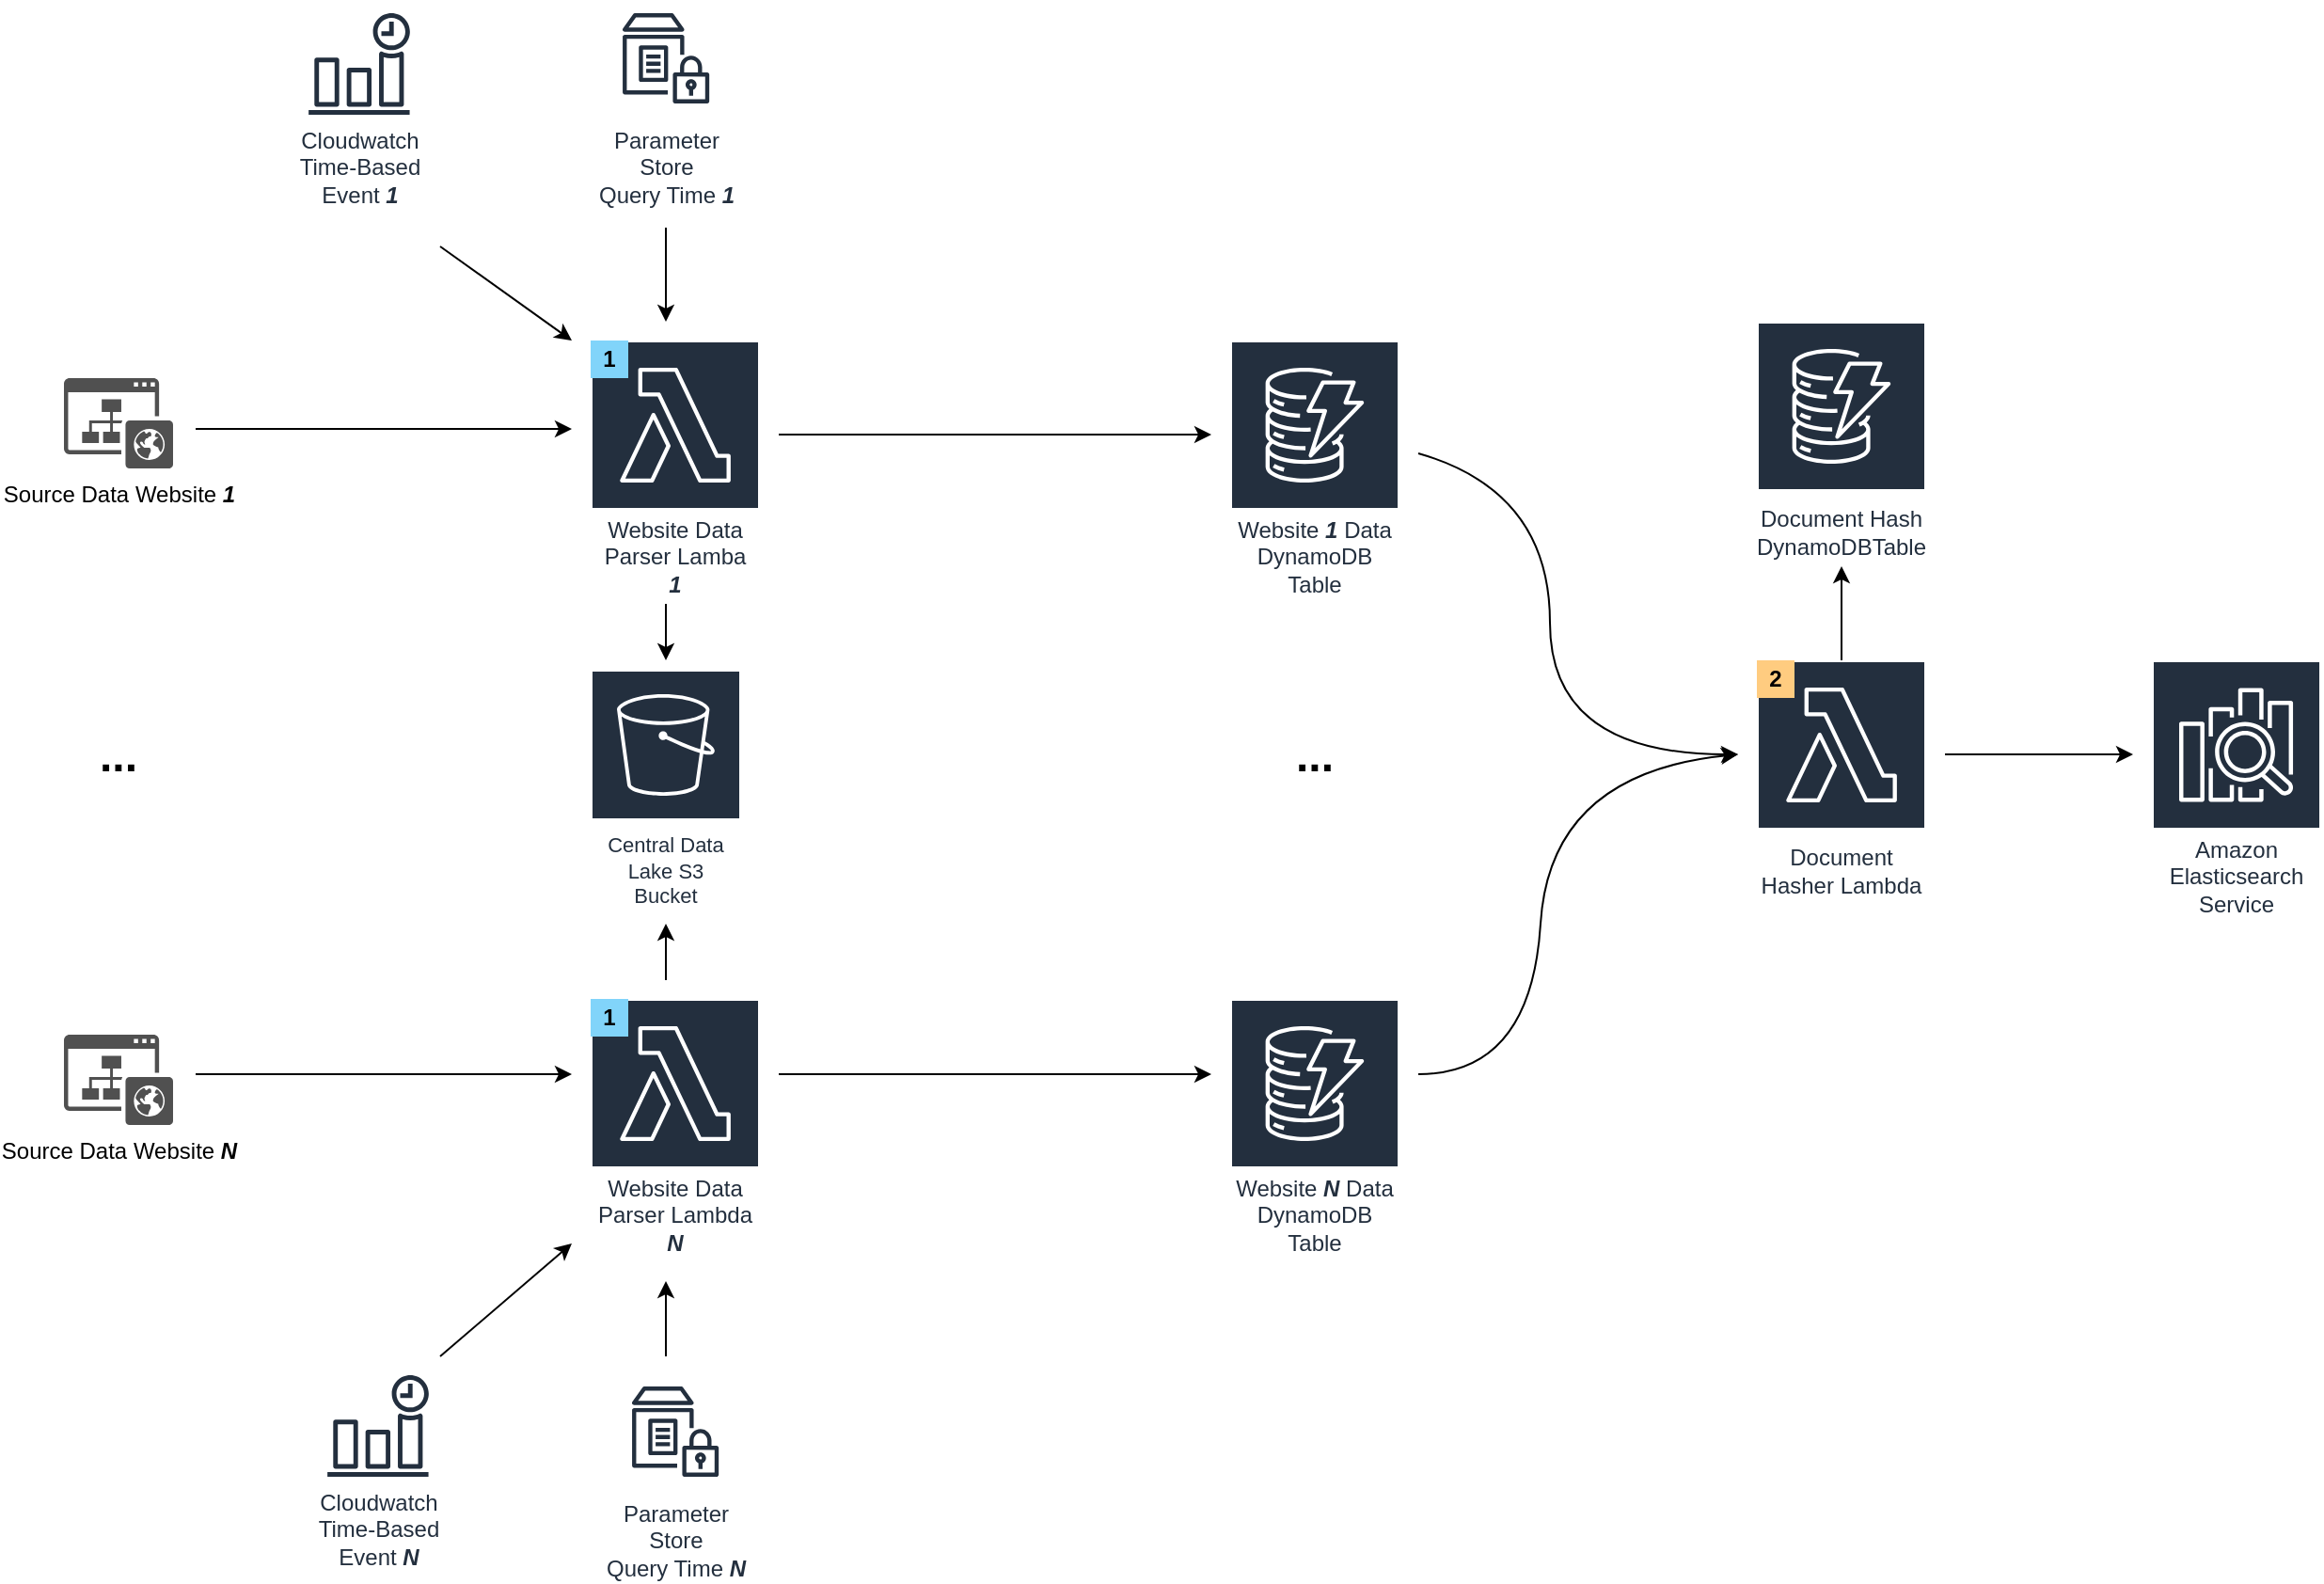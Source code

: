 <mxfile version="14.8.5" type="device"><diagram id="XfUHbv5YPFSIY1ebzur7" name="Page-1"><mxGraphModel dx="1888" dy="547" grid="1" gridSize="10" guides="1" tooltips="1" connect="1" arrows="1" fold="1" page="1" pageScale="1" pageWidth="850" pageHeight="1100" math="0" shadow="0"><root><mxCell id="0"/><mxCell id="1" parent="0"/><mxCell id="MH-fJQGf7xnWAKuCYBkZ-9" value="Cloudwatch &lt;br&gt;Time-Based&lt;br&gt;Event &lt;b&gt;&lt;i&gt;1&lt;/i&gt;&lt;/b&gt;" style="outlineConnect=0;fontColor=#232F3E;gradientColor=none;strokeColor=none;dashed=0;verticalLabelPosition=bottom;verticalAlign=top;align=center;html=1;fontSize=12;fontStyle=0;aspect=fixed;pointerEvents=1;shape=mxgraph.aws4.event_time_based;fillColor=#232F3E;" parent="1" vertex="1"><mxGeometry x="-550" y="66" width="54" height="54" as="geometry"/></mxCell><mxCell id="6tkJidO7SEKRfEBT3OrK-1" value="Source Data Website &lt;b&gt;&lt;i&gt;1&lt;/i&gt;&lt;/b&gt;" style="pointerEvents=1;shadow=0;dashed=0;html=1;strokeColor=none;fillColor=#505050;labelPosition=center;verticalLabelPosition=bottom;verticalAlign=top;outlineConnect=0;align=center;shape=mxgraph.office.sites.website_public;" parent="1" vertex="1"><mxGeometry x="-680" y="260" width="58" height="48" as="geometry"/></mxCell><mxCell id="6tkJidO7SEKRfEBT3OrK-4" value="&lt;font style=&quot;font-size: 12px&quot;&gt;&lt;span style=&quot;font-weight: normal&quot;&gt;Website &lt;/span&gt;&lt;i&gt;1&lt;/i&gt;&lt;span style=&quot;font-weight: normal&quot;&gt; Data&lt;/span&gt;&lt;br&gt;&lt;span style=&quot;font-weight: normal&quot;&gt;DynamoDB Table&lt;/span&gt;&lt;/font&gt;" style="outlineConnect=0;fontColor=#232F3E;gradientColor=none;strokeColor=#ffffff;fillColor=#232F3E;dashed=0;verticalLabelPosition=middle;verticalAlign=bottom;align=center;html=1;whiteSpace=wrap;fontSize=10;fontStyle=1;spacing=3;shape=mxgraph.aws4.productIcon;prIcon=mxgraph.aws4.dynamodb;" parent="1" vertex="1"><mxGeometry x="-60" y="240" width="90" height="140" as="geometry"/></mxCell><mxCell id="6tkJidO7SEKRfEBT3OrK-5" value="&lt;font style=&quot;font-size: 12px ; font-weight: normal&quot;&gt;Document Hash DynamoDBTable&lt;/font&gt;" style="outlineConnect=0;fontColor=#232F3E;gradientColor=none;strokeColor=#ffffff;fillColor=#232F3E;dashed=0;verticalLabelPosition=middle;verticalAlign=bottom;align=center;html=1;whiteSpace=wrap;fontSize=10;fontStyle=1;spacing=3;shape=mxgraph.aws4.productIcon;prIcon=mxgraph.aws4.dynamodb;" parent="1" vertex="1"><mxGeometry x="220" y="230" width="90" height="130" as="geometry"/></mxCell><mxCell id="6tkJidO7SEKRfEBT3OrK-6" value="&lt;font style=&quot;font-size: 12px ; font-weight: normal&quot;&gt;Amazon Elasticsearch Service&lt;/font&gt;" style="outlineConnect=0;fontColor=#232F3E;gradientColor=none;strokeColor=#ffffff;fillColor=#232F3E;dashed=0;verticalLabelPosition=middle;verticalAlign=bottom;align=center;html=1;whiteSpace=wrap;fontSize=10;fontStyle=1;spacing=3;shape=mxgraph.aws4.productIcon;prIcon=mxgraph.aws4.elasticsearch_service;" parent="1" vertex="1"><mxGeometry x="430" y="410" width="90" height="140" as="geometry"/></mxCell><mxCell id="6tkJidO7SEKRfEBT3OrK-8" value="" style="curved=1;endArrow=classic;html=1;startArrow=none;" parent="1" source="6tkJidO7SEKRfEBT3OrK-9" target="6tkJidO7SEKRfEBT3OrK-5" edge="1"><mxGeometry width="50" height="50" relative="1" as="geometry"><mxPoint x="150" y="360" as="sourcePoint"/><mxPoint x="180" y="250" as="targetPoint"/><Array as="points"/></mxGeometry></mxCell><mxCell id="6tkJidO7SEKRfEBT3OrK-9" value="&lt;font style=&quot;font-size: 12px ; font-weight: normal&quot;&gt;Document Hasher Lambda&lt;/font&gt;" style="outlineConnect=0;fontColor=#232F3E;gradientColor=none;strokeColor=#ffffff;fillColor=#232F3E;dashed=0;verticalLabelPosition=middle;verticalAlign=bottom;align=center;html=1;whiteSpace=wrap;fontSize=10;fontStyle=1;spacing=3;shape=mxgraph.aws4.productIcon;prIcon=mxgraph.aws4.lambda;" parent="1" vertex="1"><mxGeometry x="220" y="410" width="90" height="130" as="geometry"/></mxCell><mxCell id="6tkJidO7SEKRfEBT3OrK-15" value="Source Data Website &lt;b&gt;&lt;i&gt;N&lt;/i&gt;&lt;/b&gt;" style="pointerEvents=1;shadow=0;dashed=0;html=1;strokeColor=none;fillColor=#505050;labelPosition=center;verticalLabelPosition=bottom;verticalAlign=top;outlineConnect=0;align=center;shape=mxgraph.office.sites.website_public;" parent="1" vertex="1"><mxGeometry x="-680" y="609" width="58" height="48" as="geometry"/></mxCell><mxCell id="6tkJidO7SEKRfEBT3OrK-16" value="&lt;b&gt;&lt;font style=&quot;font-size: 24px&quot;&gt;...&lt;/font&gt;&lt;/b&gt;" style="text;html=1;strokeColor=none;fillColor=none;align=center;verticalAlign=middle;whiteSpace=wrap;rounded=0;" parent="1" vertex="1"><mxGeometry x="-671" y="451" width="40" height="20" as="geometry"/></mxCell><mxCell id="6tkJidO7SEKRfEBT3OrK-17" value="&lt;font style=&quot;font-size: 12px&quot;&gt;&lt;span style=&quot;font-weight: normal&quot;&gt;Website &lt;/span&gt;&lt;i&gt;N&lt;/i&gt;&lt;span style=&quot;font-weight: normal&quot;&gt;&amp;nbsp;Data&lt;/span&gt;&lt;br&gt;&lt;span style=&quot;font-weight: normal&quot;&gt;DynamoDB Table&lt;/span&gt;&lt;/font&gt;" style="outlineConnect=0;fontColor=#232F3E;gradientColor=none;strokeColor=#ffffff;fillColor=#232F3E;dashed=0;verticalLabelPosition=middle;verticalAlign=bottom;align=center;html=1;whiteSpace=wrap;fontSize=10;fontStyle=1;spacing=3;shape=mxgraph.aws4.productIcon;prIcon=mxgraph.aws4.dynamodb;" parent="1" vertex="1"><mxGeometry x="-60" y="590" width="90" height="140" as="geometry"/></mxCell><mxCell id="6tkJidO7SEKRfEBT3OrK-18" value="&lt;font style=&quot;font-size: 12px&quot;&gt;&lt;span style=&quot;font-weight: normal&quot;&gt;Website Data Parser Lamba&lt;/span&gt;&lt;span style=&quot;font-weight: 400&quot;&gt;&lt;br&gt;&lt;/span&gt;&lt;i&gt;1&lt;/i&gt;&lt;/font&gt;" style="outlineConnect=0;fontColor=#232F3E;gradientColor=none;strokeColor=#ffffff;fillColor=#232F3E;dashed=0;verticalLabelPosition=middle;verticalAlign=bottom;align=center;html=1;whiteSpace=wrap;fontSize=10;fontStyle=1;spacing=3;shape=mxgraph.aws4.productIcon;prIcon=mxgraph.aws4.lambda;" parent="1" vertex="1"><mxGeometry x="-400" y="240" width="90" height="140" as="geometry"/></mxCell><mxCell id="6tkJidO7SEKRfEBT3OrK-19" value="&lt;font style=&quot;font-size: 12px&quot;&gt;&lt;span style=&quot;font-weight: normal&quot;&gt;Website Data Parser Lambda&lt;/span&gt;&lt;span style=&quot;font-weight: 400&quot;&gt;&lt;br&gt;&lt;/span&gt;&lt;i&gt;N&lt;/i&gt;&lt;/font&gt;" style="outlineConnect=0;fontColor=#232F3E;gradientColor=none;strokeColor=#ffffff;fillColor=#232F3E;dashed=0;verticalLabelPosition=middle;verticalAlign=bottom;align=center;html=1;whiteSpace=wrap;fontSize=10;fontStyle=1;spacing=3;shape=mxgraph.aws4.productIcon;prIcon=mxgraph.aws4.lambda;" parent="1" vertex="1"><mxGeometry x="-400" y="590" width="90" height="140" as="geometry"/></mxCell><mxCell id="6tkJidO7SEKRfEBT3OrK-20" value="" style="endArrow=classic;html=1;" parent="1" edge="1"><mxGeometry width="50" height="50" relative="1" as="geometry"><mxPoint x="-610" y="287" as="sourcePoint"/><mxPoint x="-410" y="287" as="targetPoint"/></mxGeometry></mxCell><mxCell id="6tkJidO7SEKRfEBT3OrK-21" value="" style="endArrow=classic;html=1;" parent="1" edge="1"><mxGeometry width="50" height="50" relative="1" as="geometry"><mxPoint x="-300" y="290" as="sourcePoint"/><mxPoint x="-70" y="290" as="targetPoint"/><Array as="points"><mxPoint x="-110" y="290"/></Array></mxGeometry></mxCell><mxCell id="6tkJidO7SEKRfEBT3OrK-22" value="" style="endArrow=classic;html=1;" parent="1" edge="1"><mxGeometry width="50" height="50" relative="1" as="geometry"><mxPoint x="-610" y="630" as="sourcePoint"/><mxPoint x="-410" y="630" as="targetPoint"/></mxGeometry></mxCell><mxCell id="6tkJidO7SEKRfEBT3OrK-23" value="" style="endArrow=classic;html=1;" parent="1" edge="1"><mxGeometry width="50" height="50" relative="1" as="geometry"><mxPoint x="-300" y="630" as="sourcePoint"/><mxPoint x="-70" y="630" as="targetPoint"/></mxGeometry></mxCell><mxCell id="6tkJidO7SEKRfEBT3OrK-24" value="" style="curved=1;endArrow=classic;html=1;" parent="1" edge="1"><mxGeometry width="50" height="50" relative="1" as="geometry"><mxPoint x="40" y="300" as="sourcePoint"/><mxPoint x="210" y="460" as="targetPoint"/><Array as="points"><mxPoint x="110" y="320"/><mxPoint x="110" y="460"/></Array></mxGeometry></mxCell><mxCell id="6tkJidO7SEKRfEBT3OrK-25" value="" style="curved=1;endArrow=classic;html=1;" parent="1" edge="1"><mxGeometry width="50" height="50" relative="1" as="geometry"><mxPoint x="40" y="630" as="sourcePoint"/><mxPoint x="210" y="460" as="targetPoint"/><Array as="points"><mxPoint x="100" y="630"/><mxPoint x="110" y="470"/></Array></mxGeometry></mxCell><mxCell id="6tkJidO7SEKRfEBT3OrK-26" value="" style="endArrow=classic;html=1;" parent="1" edge="1"><mxGeometry width="50" height="50" relative="1" as="geometry"><mxPoint x="320" y="460" as="sourcePoint"/><mxPoint x="420" y="460" as="targetPoint"/></mxGeometry></mxCell><mxCell id="6tkJidO7SEKRfEBT3OrK-27" value="&lt;b&gt;1&lt;/b&gt;" style="text;html=1;strokeColor=none;fillColor=#81d4fa;align=center;verticalAlign=middle;whiteSpace=wrap;rounded=0;" parent="1" vertex="1"><mxGeometry x="-400" y="240" width="20" height="20" as="geometry"/></mxCell><mxCell id="6tkJidO7SEKRfEBT3OrK-28" value="&lt;b&gt;1&lt;/b&gt;" style="text;html=1;strokeColor=none;fillColor=#81d4fa;align=center;verticalAlign=middle;whiteSpace=wrap;rounded=0;" parent="1" vertex="1"><mxGeometry x="-400" y="590" width="20" height="20" as="geometry"/></mxCell><mxCell id="6tkJidO7SEKRfEBT3OrK-29" value="&lt;b&gt;2&lt;/b&gt;" style="text;html=1;strokeColor=none;fillColor=#ffcc80;align=center;verticalAlign=middle;whiteSpace=wrap;rounded=0;" parent="1" vertex="1"><mxGeometry x="220" y="410" width="20" height="20" as="geometry"/></mxCell><mxCell id="6tkJidO7SEKRfEBT3OrK-30" value="Parameter&lt;br&gt;Store&lt;br&gt;Query Time &lt;b&gt;&lt;i&gt;1&lt;/i&gt;&lt;/b&gt;" style="outlineConnect=0;fontColor=#232F3E;gradientColor=none;strokeColor=#232F3E;fillColor=#ffffff;dashed=0;verticalLabelPosition=bottom;verticalAlign=top;align=center;html=1;fontSize=12;fontStyle=0;aspect=fixed;shape=mxgraph.aws4.resourceIcon;resIcon=mxgraph.aws4.parameter_store;" parent="1" vertex="1"><mxGeometry x="-390" y="60" width="60" height="60" as="geometry"/></mxCell><mxCell id="6tkJidO7SEKRfEBT3OrK-35" value="&lt;b&gt;&lt;font style=&quot;font-size: 24px&quot;&gt;...&lt;/font&gt;&lt;/b&gt;" style="text;html=1;strokeColor=none;fillColor=none;align=center;verticalAlign=middle;whiteSpace=wrap;rounded=0;" parent="1" vertex="1"><mxGeometry x="-35" y="451" width="40" height="20" as="geometry"/></mxCell><mxCell id="MH-fJQGf7xnWAKuCYBkZ-1" value="&lt;span style=&quot;font-weight: normal&quot;&gt;&lt;font style=&quot;font-size: 11px&quot;&gt;Central Data Lake S3 Bucket&lt;/font&gt;&lt;/span&gt;" style="outlineConnect=0;fontColor=#232F3E;gradientColor=none;strokeColor=#ffffff;fillColor=#232F3E;dashed=0;verticalLabelPosition=middle;verticalAlign=bottom;align=center;html=1;whiteSpace=wrap;fontSize=10;fontStyle=1;spacing=3;shape=mxgraph.aws4.productIcon;prIcon=mxgraph.aws4.s3;" parent="1" vertex="1"><mxGeometry x="-400" y="415" width="80" height="130" as="geometry"/></mxCell><mxCell id="MH-fJQGf7xnWAKuCYBkZ-6" value="" style="endArrow=classic;html=1;" parent="1" edge="1"><mxGeometry width="50" height="50" relative="1" as="geometry"><mxPoint x="-360" y="380" as="sourcePoint"/><mxPoint x="-360" y="410" as="targetPoint"/></mxGeometry></mxCell><mxCell id="MH-fJQGf7xnWAKuCYBkZ-7" value="" style="endArrow=classic;html=1;" parent="1" edge="1"><mxGeometry width="50" height="50" relative="1" as="geometry"><mxPoint x="-360" y="580" as="sourcePoint"/><mxPoint x="-360" y="550" as="targetPoint"/></mxGeometry></mxCell><mxCell id="MH-fJQGf7xnWAKuCYBkZ-10" value="Cloudwatch &lt;br&gt;Time-Based&lt;br&gt;Event &lt;b&gt;&lt;i&gt;N&lt;/i&gt;&lt;/b&gt;" style="outlineConnect=0;fontColor=#232F3E;gradientColor=none;strokeColor=none;dashed=0;verticalLabelPosition=bottom;verticalAlign=top;align=center;html=1;fontSize=12;fontStyle=0;aspect=fixed;pointerEvents=1;shape=mxgraph.aws4.event_time_based;fillColor=#232F3E;" parent="1" vertex="1"><mxGeometry x="-540" y="790" width="54" height="54" as="geometry"/></mxCell><mxCell id="MH-fJQGf7xnWAKuCYBkZ-12" value="Parameter&lt;br&gt;Store&lt;br&gt;Query Time &lt;b&gt;&lt;i&gt;N&lt;/i&gt;&lt;/b&gt;" style="outlineConnect=0;fontColor=#232F3E;gradientColor=none;strokeColor=#232F3E;fillColor=#ffffff;dashed=0;verticalLabelPosition=bottom;verticalAlign=top;align=center;html=1;fontSize=12;fontStyle=0;aspect=fixed;shape=mxgraph.aws4.resourceIcon;resIcon=mxgraph.aws4.parameter_store;" parent="1" vertex="1"><mxGeometry x="-385" y="790" width="60" height="60" as="geometry"/></mxCell><mxCell id="MH-fJQGf7xnWAKuCYBkZ-13" value="" style="endArrow=classic;html=1;" parent="1" edge="1"><mxGeometry width="50" height="50" relative="1" as="geometry"><mxPoint x="-480" y="190" as="sourcePoint"/><mxPoint x="-410" y="240" as="targetPoint"/></mxGeometry></mxCell><mxCell id="MH-fJQGf7xnWAKuCYBkZ-16" value="" style="endArrow=classic;html=1;" parent="1" edge="1"><mxGeometry width="50" height="50" relative="1" as="geometry"><mxPoint x="-360" y="180" as="sourcePoint"/><mxPoint x="-360" y="230" as="targetPoint"/></mxGeometry></mxCell><mxCell id="MH-fJQGf7xnWAKuCYBkZ-17" value="" style="endArrow=classic;html=1;" parent="1" edge="1"><mxGeometry width="50" height="50" relative="1" as="geometry"><mxPoint x="-360" y="780" as="sourcePoint"/><mxPoint x="-360" y="740" as="targetPoint"/></mxGeometry></mxCell><mxCell id="MH-fJQGf7xnWAKuCYBkZ-18" value="" style="endArrow=classic;html=1;" parent="1" edge="1"><mxGeometry width="50" height="50" relative="1" as="geometry"><mxPoint x="-480" y="780" as="sourcePoint"/><mxPoint x="-410" y="720" as="targetPoint"/></mxGeometry></mxCell></root></mxGraphModel></diagram></mxfile>